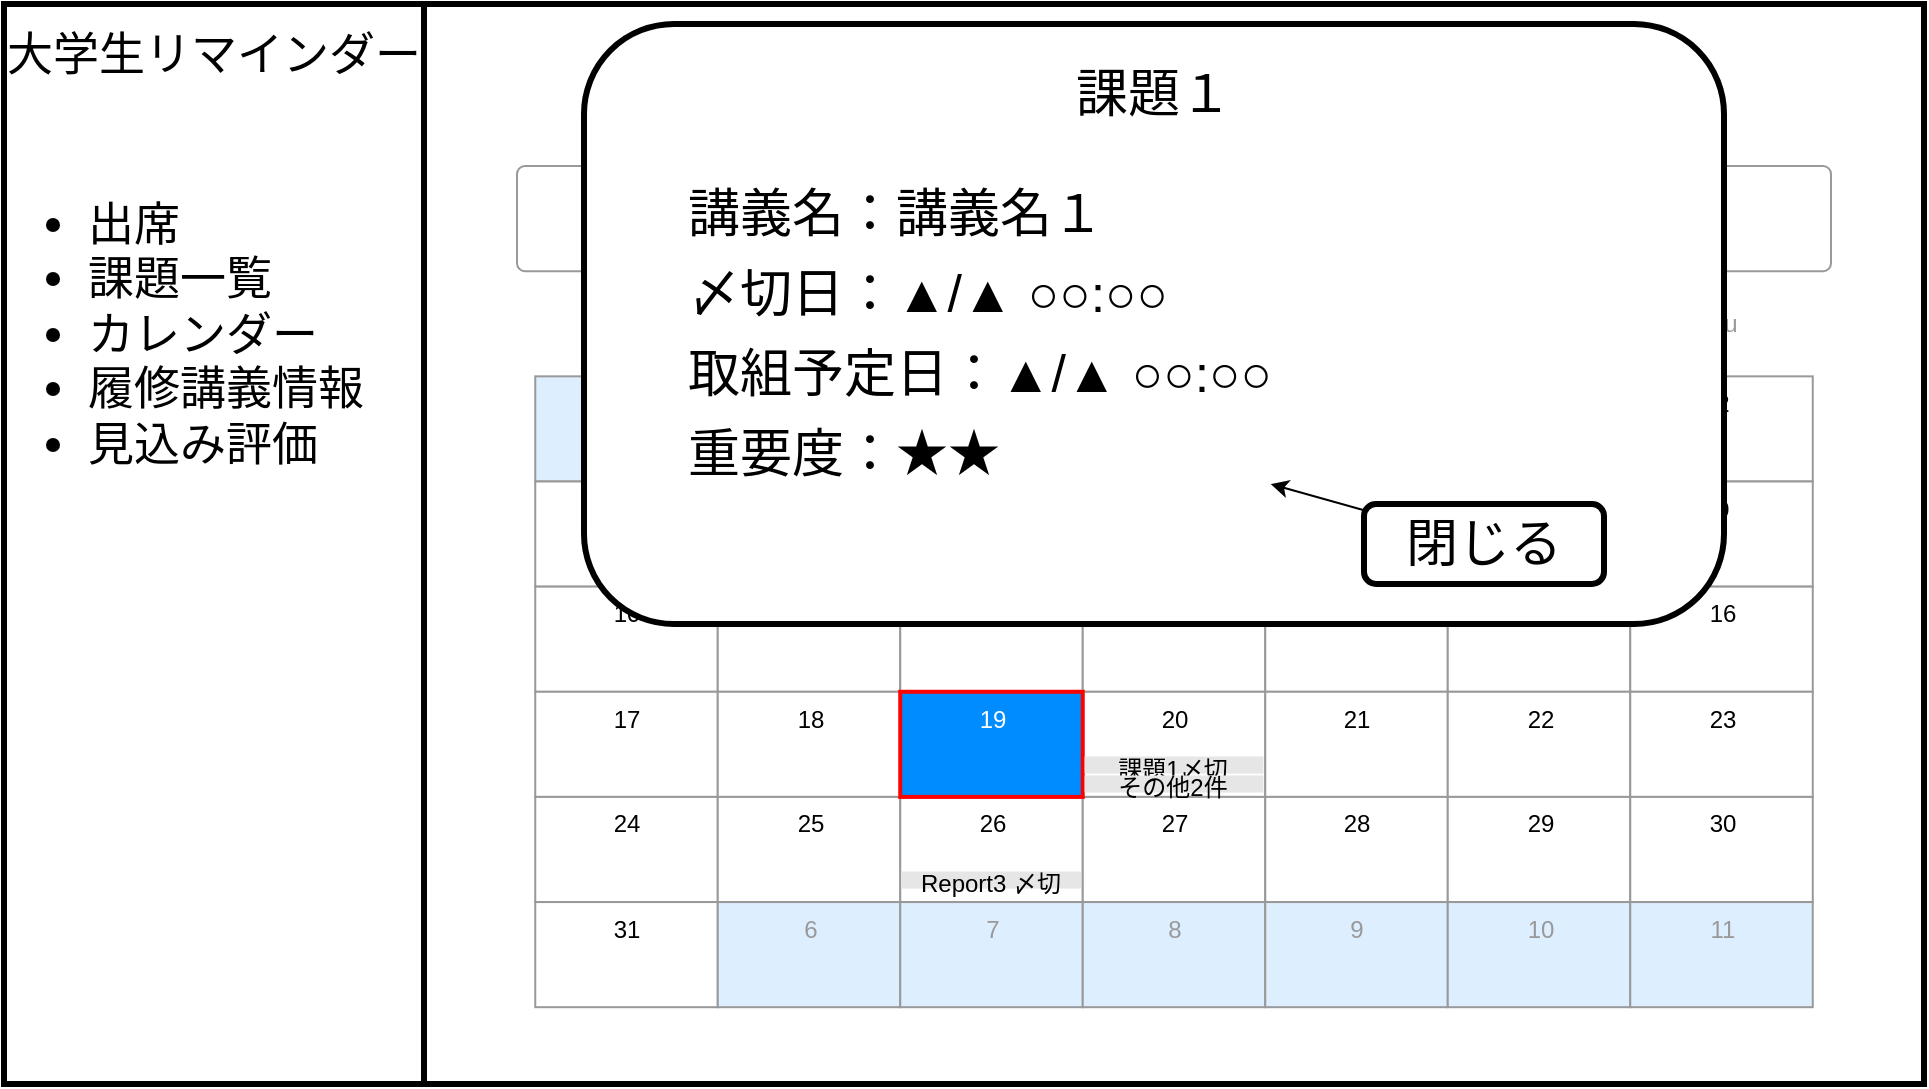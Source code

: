 <mxfile>
    <diagram id="2BS8tK5qfxSgUKIAMZh0" name="Page-1">
        <mxGraphModel dx="920" dy="965" grid="1" gridSize="10" guides="1" tooltips="1" connect="1" arrows="1" fold="1" page="1" pageScale="1" pageWidth="1169" pageHeight="827" background="#ffffff" math="0" shadow="0">
            <root>
                <mxCell id="0"/>
                <mxCell id="1" parent="0"/>
                <mxCell id="56" value="" style="rounded=0;whiteSpace=wrap;html=1;strokeColor=#000000;strokeWidth=3;fillColor=#FFFFFF;" parent="1" vertex="1">
                    <mxGeometry x="30" y="30" width="960" height="540" as="geometry"/>
                </mxCell>
                <mxCell id="57" value="" style="rounded=0;whiteSpace=wrap;html=1;strokeColor=#000000;strokeWidth=3;fillColor=#FFFFFF;" parent="1" vertex="1">
                    <mxGeometry x="30" y="30" width="210" height="540" as="geometry"/>
                </mxCell>
                <mxCell id="58" value="大学生リマインダー" style="text;html=1;strokeColor=none;fillColor=none;align=center;verticalAlign=middle;whiteSpace=wrap;rounded=0;fontColor=#000000;fontSize=23;" parent="1" vertex="1">
                    <mxGeometry x="30" y="40" width="210" height="30" as="geometry"/>
                </mxCell>
                <mxCell id="59" value="&lt;ul&gt;&lt;li&gt;出席&lt;/li&gt;&lt;li&gt;課題一覧&lt;/li&gt;&lt;li&gt;カレンダー&lt;/li&gt;&lt;li&gt;履修講義情報&lt;/li&gt;&lt;li&gt;見込み評価&lt;/li&gt;&lt;/ul&gt;" style="text;strokeColor=none;fillColor=none;html=1;whiteSpace=wrap;verticalAlign=middle;overflow=hidden;fontSize=23;fontColor=#000000;" parent="1" vertex="1">
                    <mxGeometry x="30" y="80" width="210" height="230" as="geometry"/>
                </mxCell>
                <mxCell id="2" value="" style="strokeWidth=1;shadow=0;dashed=0;align=center;html=1;shape=mxgraph.mockup.forms.rrect;rSize=5;strokeColor=none;fillColor=#ffffff;" parent="1" vertex="1">
                    <mxGeometry x="250" y="90" width="730" height="460" as="geometry"/>
                </mxCell>
                <mxCell id="3" value="July 2022" style="strokeWidth=1;shadow=0;dashed=0;align=center;html=1;shape=mxgraph.mockup.forms.anchor;fontColor=#999999;" parent="2" vertex="1">
                    <mxGeometry x="136.875" y="21.029" width="456.25" height="52.571" as="geometry"/>
                </mxCell>
                <mxCell id="4" value="&lt;" style="strokeWidth=1;shadow=0;dashed=0;align=center;html=1;shape=mxgraph.mockup.forms.rrect;rSize=4;strokeColor=#999999;fontColor=#008cff;fontSize=19;fontStyle=1;" parent="2" vertex="1">
                    <mxGeometry x="36.5" y="21.029" width="114.063" height="52.571" as="geometry"/>
                </mxCell>
                <mxCell id="5" value="&gt;" style="strokeWidth=1;shadow=0;dashed=0;align=center;html=1;shape=mxgraph.mockup.forms.rrect;rSize=4;strokeColor=#999999;fontColor=#008cff;fontSize=19;fontStyle=1;" parent="2" vertex="1">
                    <mxGeometry x="579.438" y="21.029" width="114.063" height="52.571" as="geometry"/>
                </mxCell>
                <mxCell id="6" value="Mo" style="strokeWidth=1;shadow=0;dashed=0;align=center;html=1;shape=mxgraph.mockup.forms.anchor;fontColor=#999999;" parent="2" vertex="1">
                    <mxGeometry x="45.625" y="73.6" width="91.25" height="52.571" as="geometry"/>
                </mxCell>
                <mxCell id="7" value="Tu" style="strokeWidth=1;shadow=0;dashed=0;align=center;html=1;shape=mxgraph.mockup.forms.anchor;fontColor=#999999;" parent="2" vertex="1">
                    <mxGeometry x="136.875" y="73.6" width="91.25" height="52.571" as="geometry"/>
                </mxCell>
                <mxCell id="8" value="We" style="strokeWidth=1;shadow=0;dashed=0;align=center;html=1;shape=mxgraph.mockup.forms.anchor;fontColor=#999999;" parent="2" vertex="1">
                    <mxGeometry x="228.125" y="73.6" width="91.25" height="52.571" as="geometry"/>
                </mxCell>
                <mxCell id="9" value="Th" style="strokeWidth=1;shadow=0;dashed=0;align=center;html=1;shape=mxgraph.mockup.forms.anchor;fontColor=#999999;" parent="2" vertex="1">
                    <mxGeometry x="319.375" y="73.6" width="91.25" height="52.571" as="geometry"/>
                </mxCell>
                <mxCell id="10" value="Fr" style="strokeWidth=1;shadow=0;dashed=0;align=center;html=1;shape=mxgraph.mockup.forms.anchor;fontColor=#999999;" parent="2" vertex="1">
                    <mxGeometry x="410.625" y="73.6" width="91.25" height="52.571" as="geometry"/>
                </mxCell>
                <mxCell id="11" value="Sa" style="strokeWidth=1;shadow=0;dashed=0;align=center;html=1;shape=mxgraph.mockup.forms.anchor;fontColor=#999999;" parent="2" vertex="1">
                    <mxGeometry x="501.875" y="73.6" width="91.25" height="52.571" as="geometry"/>
                </mxCell>
                <mxCell id="12" value="Su" style="strokeWidth=1;shadow=0;dashed=0;align=center;html=1;shape=mxgraph.mockup.forms.anchor;fontColor=#999999;" parent="2" vertex="1">
                    <mxGeometry x="593.125" y="73.6" width="91.25" height="52.571" as="geometry"/>
                </mxCell>
                <mxCell id="13" value="26" style="strokeWidth=1;shadow=0;dashed=0;align=center;html=1;shape=mxgraph.mockup.forms.rrect;rSize=0;strokeColor=#999999;fontColor=#999999;verticalAlign=top;fillColor=#DDEEFF;" parent="2" vertex="1">
                    <mxGeometry x="45.625" y="126.171" width="91.25" height="52.571" as="geometry"/>
                </mxCell>
                <mxCell id="14" value="27" style="strokeWidth=1;shadow=0;dashed=0;align=center;html=1;shape=mxgraph.mockup.forms.rrect;rSize=0;strokeColor=#999999;fontColor=#999999;verticalAlign=top;fillColor=#DDEEFF;" parent="2" vertex="1">
                    <mxGeometry x="136.875" y="126.171" width="91.25" height="52.571" as="geometry"/>
                </mxCell>
                <mxCell id="15" value="28" style="strokeWidth=1;shadow=0;dashed=0;align=center;html=1;shape=mxgraph.mockup.forms.rrect;rSize=0;strokeColor=#999999;fontColor=#999999;verticalAlign=top;fillColor=#DDEEFF;" parent="2" vertex="1">
                    <mxGeometry x="228.125" y="126.171" width="91.25" height="52.571" as="geometry"/>
                </mxCell>
                <mxCell id="16" value="29" style="strokeWidth=1;shadow=0;dashed=0;align=center;html=1;shape=mxgraph.mockup.forms.rrect;rSize=0;strokeColor=#999999;fontColor=#999999;verticalAlign=top;fillColor=#DDEEFF;" parent="2" vertex="1">
                    <mxGeometry x="319.375" y="126.171" width="91.25" height="52.571" as="geometry"/>
                </mxCell>
                <mxCell id="17" value="30" style="strokeWidth=1;shadow=0;dashed=0;align=center;html=1;shape=mxgraph.mockup.forms.rrect;rSize=0;strokeColor=#999999;fontColor=#999999;verticalAlign=top;fillColor=#DDEEFF;" parent="2" vertex="1">
                    <mxGeometry x="410.625" y="126.171" width="91.25" height="52.571" as="geometry"/>
                </mxCell>
                <mxCell id="18" value="1" style="strokeWidth=1;shadow=0;dashed=0;align=center;html=1;shape=mxgraph.mockup.forms.rrect;rSize=0;strokeColor=#999999;fontColor=#000000;verticalAlign=top;fillColor=#FFFFFF;" parent="2" vertex="1">
                    <mxGeometry x="501.875" y="126.171" width="91.25" height="52.571" as="geometry"/>
                </mxCell>
                <mxCell id="19" value="2" style="strokeWidth=1;shadow=0;dashed=0;align=center;html=1;shape=mxgraph.mockup.forms.rrect;rSize=0;strokeColor=#999999;fontColor=#000000;verticalAlign=top;fillColor=#FFFFFF;" parent="2" vertex="1">
                    <mxGeometry x="593.125" y="126.171" width="91.25" height="52.571" as="geometry"/>
                </mxCell>
                <mxCell id="20" value="3" style="strokeWidth=1;shadow=0;dashed=0;align=center;html=1;shape=mxgraph.mockup.forms.rrect;rSize=0;strokeColor=#999999;fontColor=#000000;verticalAlign=top;fillColor=#FFFFFF;" parent="2" vertex="1">
                    <mxGeometry x="45.625" y="178.743" width="91.25" height="52.571" as="geometry"/>
                </mxCell>
                <mxCell id="21" value="4" style="strokeWidth=1;shadow=0;dashed=0;align=center;html=1;shape=mxgraph.mockup.forms.rrect;rSize=0;strokeColor=#999999;fontColor=#000000;verticalAlign=top;fillColor=#FFFFFF;" parent="2" vertex="1">
                    <mxGeometry x="136.875" y="178.743" width="91.25" height="52.571" as="geometry"/>
                </mxCell>
                <mxCell id="22" value="5" style="strokeWidth=1;shadow=0;dashed=0;align=center;html=1;shape=mxgraph.mockup.forms.rrect;rSize=0;strokeColor=#999999;fontColor=#000000;verticalAlign=top;fillColor=#FFFFFF;" parent="2" vertex="1">
                    <mxGeometry x="228.125" y="178.743" width="91.25" height="52.571" as="geometry"/>
                </mxCell>
                <mxCell id="23" value="6" style="strokeWidth=1;shadow=0;dashed=0;align=center;html=1;shape=mxgraph.mockup.forms.rrect;rSize=0;strokeColor=#999999;fontColor=#000000;verticalAlign=top;fillColor=#FFFFFF;" parent="2" vertex="1">
                    <mxGeometry x="319.375" y="178.743" width="91.25" height="52.571" as="geometry"/>
                </mxCell>
                <mxCell id="24" value="7" style="strokeWidth=1;shadow=0;dashed=0;align=center;html=1;shape=mxgraph.mockup.forms.rrect;rSize=0;strokeColor=#999999;fontColor=#000000;verticalAlign=top;fillColor=#FFFFFF;" parent="2" vertex="1">
                    <mxGeometry x="410.625" y="178.743" width="91.25" height="52.571" as="geometry"/>
                </mxCell>
                <mxCell id="25" value="8" style="strokeWidth=1;shadow=0;dashed=0;align=center;html=1;shape=mxgraph.mockup.forms.rrect;rSize=0;strokeColor=#999999;fontColor=#000000;verticalAlign=top;fillColor=#FFFFFF;" parent="2" vertex="1">
                    <mxGeometry x="501.875" y="178.743" width="91.25" height="52.571" as="geometry"/>
                </mxCell>
                <mxCell id="26" value="9" style="strokeWidth=1;shadow=0;dashed=0;align=center;html=1;shape=mxgraph.mockup.forms.rrect;rSize=0;strokeColor=#999999;fontColor=#000000;verticalAlign=top;fillColor=#FFFFFF;" parent="2" vertex="1">
                    <mxGeometry x="593.125" y="178.743" width="91.25" height="52.571" as="geometry"/>
                </mxCell>
                <mxCell id="27" value="10" style="strokeWidth=1;shadow=0;dashed=0;align=center;html=1;shape=mxgraph.mockup.forms.rrect;rSize=0;strokeColor=#999999;fontColor=#000000;verticalAlign=top;fillColor=#FFFFFF;" parent="2" vertex="1">
                    <mxGeometry x="45.625" y="231.314" width="91.25" height="52.571" as="geometry"/>
                </mxCell>
                <mxCell id="28" value="11" style="strokeWidth=1;shadow=0;dashed=0;align=center;html=1;shape=mxgraph.mockup.forms.rrect;rSize=0;strokeColor=#999999;fontColor=#000000;verticalAlign=top;fillColor=#FFFFFF;" parent="2" vertex="1">
                    <mxGeometry x="136.875" y="231.314" width="91.25" height="52.571" as="geometry"/>
                </mxCell>
                <mxCell id="29" value="12" style="strokeWidth=1;shadow=0;dashed=0;align=center;html=1;shape=mxgraph.mockup.forms.rrect;rSize=0;strokeColor=#999999;fontColor=#000000;verticalAlign=top;fillColor=#FFFFFF;" parent="2" vertex="1">
                    <mxGeometry x="228.125" y="231.314" width="91.25" height="52.571" as="geometry"/>
                </mxCell>
                <mxCell id="30" value="13" style="strokeWidth=1;shadow=0;dashed=0;align=center;html=1;shape=mxgraph.mockup.forms.rrect;rSize=0;strokeColor=#999999;fontColor=#000000;verticalAlign=top;fillColor=#FFFFFF;" parent="2" vertex="1">
                    <mxGeometry x="319.375" y="231.314" width="91.25" height="52.571" as="geometry"/>
                </mxCell>
                <mxCell id="31" value="14" style="strokeWidth=1;shadow=0;dashed=0;align=center;html=1;shape=mxgraph.mockup.forms.rrect;rSize=0;strokeColor=#999999;fontColor=#000000;verticalAlign=top;fillColor=#FFFFFF;" parent="2" vertex="1">
                    <mxGeometry x="410.625" y="231.314" width="91.25" height="52.571" as="geometry"/>
                </mxCell>
                <mxCell id="32" value="15" style="strokeWidth=1;shadow=0;dashed=0;align=center;html=1;shape=mxgraph.mockup.forms.rrect;rSize=0;strokeColor=#999999;fontColor=#000000;verticalAlign=top;fillColor=#FFFFFF;" parent="2" vertex="1">
                    <mxGeometry x="501.875" y="231.314" width="91.25" height="52.571" as="geometry"/>
                </mxCell>
                <mxCell id="33" value="16" style="strokeWidth=1;shadow=0;dashed=0;align=center;html=1;shape=mxgraph.mockup.forms.rrect;rSize=0;strokeColor=#999999;fontColor=#000000;verticalAlign=top;fillColor=#FFFFFF;" parent="2" vertex="1">
                    <mxGeometry x="593.125" y="231.314" width="91.25" height="52.571" as="geometry"/>
                </mxCell>
                <mxCell id="34" value="17" style="strokeWidth=1;shadow=0;dashed=0;align=center;html=1;shape=mxgraph.mockup.forms.rrect;rSize=0;strokeColor=#999999;fontColor=#000000;verticalAlign=top;fillColor=#FFFFFF;" parent="2" vertex="1">
                    <mxGeometry x="45.625" y="283.886" width="91.25" height="52.571" as="geometry"/>
                </mxCell>
                <mxCell id="35" value="18" style="strokeWidth=1;shadow=0;dashed=0;align=center;html=1;shape=mxgraph.mockup.forms.rrect;rSize=0;strokeColor=#999999;fontColor=#000000;verticalAlign=top;fillColor=#FFFFFF;" parent="2" vertex="1">
                    <mxGeometry x="136.875" y="283.886" width="91.25" height="52.571" as="geometry"/>
                </mxCell>
                <mxCell id="36" value="20" style="strokeWidth=1;shadow=0;dashed=0;align=center;html=1;shape=mxgraph.mockup.forms.rrect;rSize=0;strokeColor=#999999;fontColor=#000000;verticalAlign=top;fillColor=#FFFFFF;" parent="2" vertex="1">
                    <mxGeometry x="319.375" y="283.886" width="91.25" height="52.571" as="geometry"/>
                </mxCell>
                <mxCell id="37" value="21" style="strokeWidth=1;shadow=0;dashed=0;align=center;html=1;shape=mxgraph.mockup.forms.rrect;rSize=0;strokeColor=#999999;fontColor=#000000;verticalAlign=top;fillColor=#FFFFFF;" parent="2" vertex="1">
                    <mxGeometry x="410.625" y="283.886" width="91.25" height="52.571" as="geometry"/>
                </mxCell>
                <mxCell id="38" value="22" style="strokeWidth=1;shadow=0;dashed=0;align=center;html=1;shape=mxgraph.mockup.forms.rrect;rSize=0;strokeColor=#999999;fontColor=#000000;verticalAlign=top;fillColor=#FFFFFF;" parent="2" vertex="1">
                    <mxGeometry x="501.875" y="283.886" width="91.25" height="52.571" as="geometry"/>
                </mxCell>
                <mxCell id="39" value="23" style="strokeWidth=1;shadow=0;dashed=0;align=center;html=1;shape=mxgraph.mockup.forms.rrect;rSize=0;strokeColor=#999999;fontColor=#000000;verticalAlign=top;fillColor=#FFFFFF;" parent="2" vertex="1">
                    <mxGeometry x="593.125" y="283.886" width="91.25" height="52.571" as="geometry"/>
                </mxCell>
                <mxCell id="40" value="24" style="strokeWidth=1;shadow=0;dashed=0;align=center;html=1;shape=mxgraph.mockup.forms.rrect;rSize=0;strokeColor=#999999;fontColor=#000000;verticalAlign=top;fillColor=#FFFFFF;" parent="2" vertex="1">
                    <mxGeometry x="45.625" y="336.457" width="91.25" height="52.571" as="geometry"/>
                </mxCell>
                <mxCell id="41" value="25" style="strokeWidth=1;shadow=0;dashed=0;align=center;html=1;shape=mxgraph.mockup.forms.rrect;rSize=0;strokeColor=#999999;fontColor=#000000;verticalAlign=top;fillColor=#FFFFFF;" parent="2" vertex="1">
                    <mxGeometry x="136.875" y="336.457" width="91.25" height="52.571" as="geometry"/>
                </mxCell>
                <mxCell id="42" value="26" style="strokeWidth=1;shadow=0;dashed=0;align=center;html=1;shape=mxgraph.mockup.forms.rrect;rSize=0;strokeColor=#999999;fontColor=#000000;verticalAlign=top;fillColor=#FFFFFF;" parent="2" vertex="1">
                    <mxGeometry x="228.125" y="336.457" width="91.25" height="52.571" as="geometry"/>
                </mxCell>
                <mxCell id="43" value="27" style="strokeWidth=1;shadow=0;dashed=0;align=center;html=1;shape=mxgraph.mockup.forms.rrect;rSize=0;strokeColor=#999999;fontColor=#000000;fillColor=#FFFFFF;verticalAlign=top;" parent="2" vertex="1">
                    <mxGeometry x="319.375" y="336.457" width="91.25" height="52.571" as="geometry"/>
                </mxCell>
                <mxCell id="44" value="28" style="strokeWidth=1;shadow=0;dashed=0;align=center;html=1;shape=mxgraph.mockup.forms.rrect;rSize=0;strokeColor=#999999;fontColor=#000000;fillColor=#FFFFFF;verticalAlign=top;" parent="2" vertex="1">
                    <mxGeometry x="410.625" y="336.457" width="91.25" height="52.571" as="geometry"/>
                </mxCell>
                <mxCell id="45" value="29" style="strokeWidth=1;shadow=0;dashed=0;align=center;html=1;shape=mxgraph.mockup.forms.rrect;rSize=0;strokeColor=#999999;fontColor=#000000;fillColor=#FFFFFF;verticalAlign=top;" parent="2" vertex="1">
                    <mxGeometry x="501.875" y="336.457" width="91.25" height="52.571" as="geometry"/>
                </mxCell>
                <mxCell id="46" value="30" style="strokeWidth=1;shadow=0;dashed=0;align=center;html=1;shape=mxgraph.mockup.forms.rrect;rSize=0;strokeColor=#999999;fontColor=#000000;fillColor=#FFFFFF;verticalAlign=top;" parent="2" vertex="1">
                    <mxGeometry x="593.125" y="336.457" width="91.25" height="52.571" as="geometry"/>
                </mxCell>
                <mxCell id="47" value="31" style="strokeWidth=1;shadow=0;dashed=0;align=center;html=1;shape=mxgraph.mockup.forms.rrect;rSize=0;strokeColor=#999999;fontColor=#000000;fillColor=#FFFFFF;verticalAlign=top;" parent="2" vertex="1">
                    <mxGeometry x="45.625" y="389.029" width="91.25" height="52.571" as="geometry"/>
                </mxCell>
                <mxCell id="48" value="6" style="strokeWidth=1;shadow=0;dashed=0;align=center;html=1;shape=mxgraph.mockup.forms.rrect;rSize=0;strokeColor=#999999;fontColor=#999999;fillColor=#ddeeff;verticalAlign=top;" parent="2" vertex="1">
                    <mxGeometry x="136.875" y="389.029" width="91.25" height="52.571" as="geometry"/>
                </mxCell>
                <mxCell id="49" value="7" style="strokeWidth=1;shadow=0;dashed=0;align=center;html=1;shape=mxgraph.mockup.forms.rrect;rSize=0;strokeColor=#999999;fontColor=#999999;fillColor=#ddeeff;verticalAlign=top;" parent="2" vertex="1">
                    <mxGeometry x="228.125" y="389.029" width="91.25" height="52.571" as="geometry"/>
                </mxCell>
                <mxCell id="50" value="8" style="strokeWidth=1;shadow=0;dashed=0;align=center;html=1;shape=mxgraph.mockup.forms.rrect;rSize=0;strokeColor=#999999;fontColor=#999999;fillColor=#ddeeff;verticalAlign=top;" parent="2" vertex="1">
                    <mxGeometry x="319.375" y="389.029" width="91.25" height="52.571" as="geometry"/>
                </mxCell>
                <mxCell id="51" value="9" style="strokeWidth=1;shadow=0;dashed=0;align=center;html=1;shape=mxgraph.mockup.forms.rrect;rSize=0;strokeColor=#999999;fontColor=#999999;fillColor=#ddeeff;verticalAlign=top;" parent="2" vertex="1">
                    <mxGeometry x="410.625" y="389.029" width="91.25" height="52.571" as="geometry"/>
                </mxCell>
                <mxCell id="52" value="10" style="strokeWidth=1;shadow=0;dashed=0;align=center;html=1;shape=mxgraph.mockup.forms.rrect;rSize=0;strokeColor=#999999;fontColor=#999999;fillColor=#ddeeff;verticalAlign=top;" parent="2" vertex="1">
                    <mxGeometry x="501.875" y="389.029" width="91.25" height="52.571" as="geometry"/>
                </mxCell>
                <mxCell id="53" value="11" style="strokeWidth=1;shadow=0;dashed=0;align=center;html=1;shape=mxgraph.mockup.forms.rrect;rSize=0;strokeColor=#999999;fontColor=#999999;fillColor=#ddeeff;verticalAlign=top;" parent="2" vertex="1">
                    <mxGeometry x="593.125" y="389.029" width="91.25" height="52.571" as="geometry"/>
                </mxCell>
                <mxCell id="54" value="19" style="strokeWidth=1;shadow=0;dashed=0;align=center;html=1;shape=mxgraph.mockup.forms.rrect;rSize=0;strokeColor=#ff0000;fontColor=#ffffff;strokeWidth=2;fillColor=#008cff;verticalAlign=top;" parent="2" vertex="1">
                    <mxGeometry x="228.125" y="283.886" width="91.25" height="52.571" as="geometry"/>
                </mxCell>
                <mxCell id="68" value="&lt;font style=&quot;font-size: 12px&quot;&gt;課題1〆切&lt;/font&gt;" style="text;html=1;strokeColor=none;fillColor=#E6E6E6;align=center;verticalAlign=middle;whiteSpace=wrap;rounded=0;fontSize=15;fontColor=#000000;" parent="2" vertex="1">
                    <mxGeometry x="320.285" y="316.25" width="89.43" height="8.539" as="geometry"/>
                </mxCell>
                <mxCell id="69" value="&lt;font style=&quot;font-size: 12px&quot;&gt;その他2件&lt;/font&gt;" style="text;html=1;strokeColor=none;fillColor=#E6E6E6;align=center;verticalAlign=middle;whiteSpace=wrap;rounded=0;fontSize=15;fontColor=#000000;" parent="2" vertex="1">
                    <mxGeometry x="320.285" y="325.747" width="89.43" height="8.539" as="geometry"/>
                </mxCell>
                <mxCell id="70" value="&lt;font style=&quot;font-size: 12px&quot;&gt;Report3 〆切&lt;/font&gt;" style="text;html=1;strokeColor=none;fillColor=#E6E6E6;align=center;verticalAlign=middle;whiteSpace=wrap;rounded=0;fontSize=15;fontColor=#000000;" parent="2" vertex="1">
                    <mxGeometry x="229.035" y="373.75" width="89.43" height="8.539" as="geometry"/>
                </mxCell>
                <mxCell id="67" value="カレンダー" style="text;html=1;strokeColor=none;fillColor=none;align=center;verticalAlign=middle;whiteSpace=wrap;rounded=0;fontColor=#000000;fontSize=26;" parent="1" vertex="1">
                    <mxGeometry x="240" y="50" width="750" height="30" as="geometry"/>
                </mxCell>
                <mxCell id="71" value="" style="rounded=1;whiteSpace=wrap;html=1;fillColor=#FFFFFF;strokeColor=#000000;strokeWidth=3;" vertex="1" parent="1">
                    <mxGeometry x="320" y="40" width="570" height="300" as="geometry"/>
                </mxCell>
                <mxCell id="72" value="課題１" style="text;html=1;strokeColor=none;fillColor=none;align=center;verticalAlign=middle;whiteSpace=wrap;rounded=0;fontColor=#000000;fontSize=26;" vertex="1" parent="1">
                    <mxGeometry x="370" y="60" width="470" height="30" as="geometry"/>
                </mxCell>
                <mxCell id="73" value="講義名：講義名１" style="text;html=1;strokeColor=none;fillColor=none;align=left;verticalAlign=middle;whiteSpace=wrap;rounded=0;fontSize=26;fontColor=#000000;" vertex="1" parent="1">
                    <mxGeometry x="370" y="120" width="480" height="30" as="geometry"/>
                </mxCell>
                <mxCell id="74" value="〆切日：▲/▲ ○○:○○" style="text;html=1;strokeColor=none;fillColor=none;align=left;verticalAlign=middle;whiteSpace=wrap;rounded=0;fontSize=26;fontColor=#000000;" vertex="1" parent="1">
                    <mxGeometry x="370" y="160" width="480" height="30" as="geometry"/>
                </mxCell>
                <mxCell id="75" value="取組予定日：▲/▲ ○○:○○" style="text;html=1;strokeColor=none;fillColor=none;align=left;verticalAlign=middle;whiteSpace=wrap;rounded=0;fontSize=26;fontColor=#000000;" vertex="1" parent="1">
                    <mxGeometry x="370" y="200" width="480" height="30" as="geometry"/>
                </mxCell>
                <mxCell id="76" value="重要度：★★" style="text;html=1;strokeColor=none;fillColor=none;align=left;verticalAlign=middle;whiteSpace=wrap;rounded=0;fontSize=26;fontColor=#000000;" vertex="1" parent="1">
                    <mxGeometry x="370" y="240" width="480" height="30" as="geometry"/>
                </mxCell>
                <mxCell id="78" value="" style="edgeStyle=none;html=1;fontSize=26;fontColor=#000000;" edge="1" parent="1" source="77" target="76">
                    <mxGeometry relative="1" as="geometry"/>
                </mxCell>
                <mxCell id="77" value="閉じる" style="rounded=1;whiteSpace=wrap;html=1;fontSize=26;fontColor=#000000;strokeColor=#000000;strokeWidth=3;fillColor=#FFFFFF;" vertex="1" parent="1">
                    <mxGeometry x="710" y="280" width="120" height="40" as="geometry"/>
                </mxCell>
            </root>
        </mxGraphModel>
    </diagram>
</mxfile>